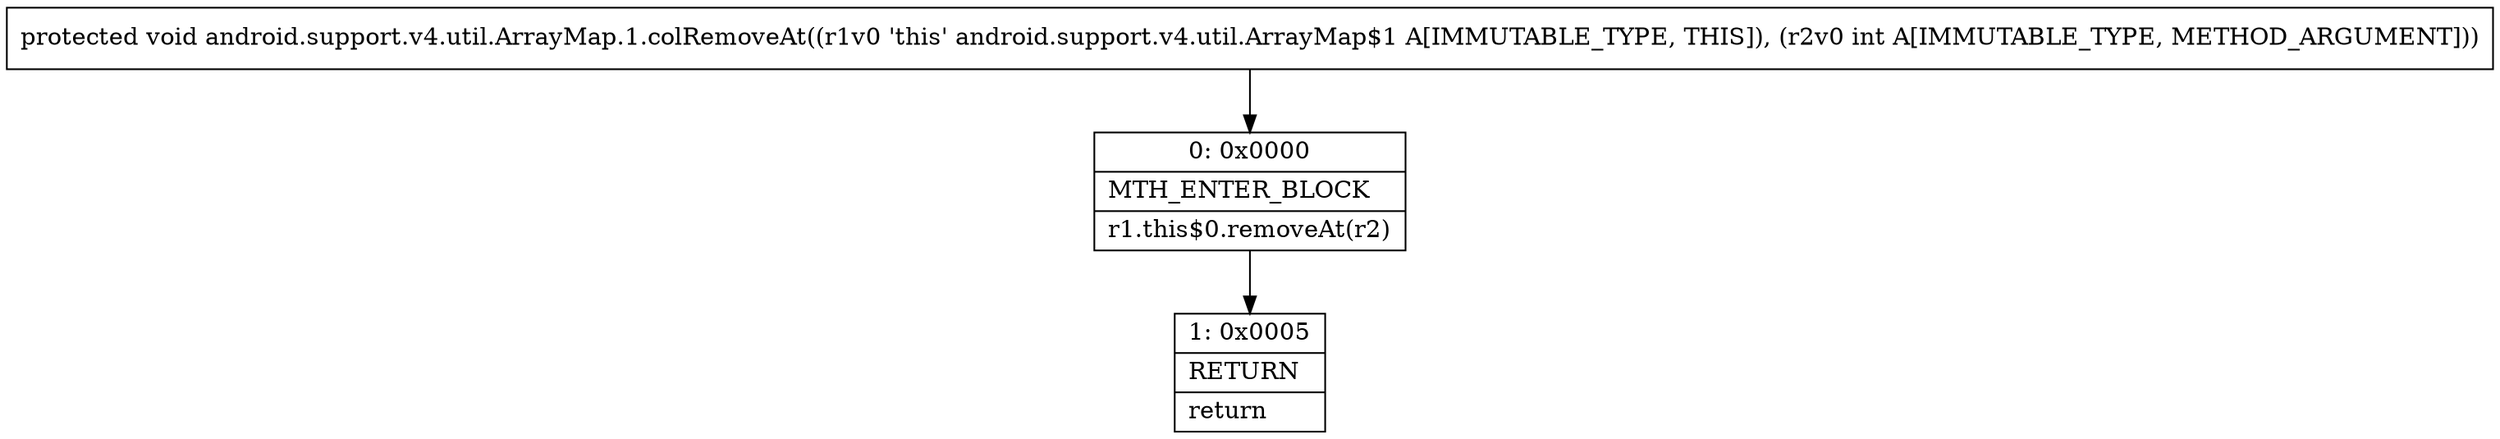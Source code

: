 digraph "CFG forandroid.support.v4.util.ArrayMap.1.colRemoveAt(I)V" {
Node_0 [shape=record,label="{0\:\ 0x0000|MTH_ENTER_BLOCK\l|r1.this$0.removeAt(r2)\l}"];
Node_1 [shape=record,label="{1\:\ 0x0005|RETURN\l|return\l}"];
MethodNode[shape=record,label="{protected void android.support.v4.util.ArrayMap.1.colRemoveAt((r1v0 'this' android.support.v4.util.ArrayMap$1 A[IMMUTABLE_TYPE, THIS]), (r2v0 int A[IMMUTABLE_TYPE, METHOD_ARGUMENT])) }"];
MethodNode -> Node_0;
Node_0 -> Node_1;
}

